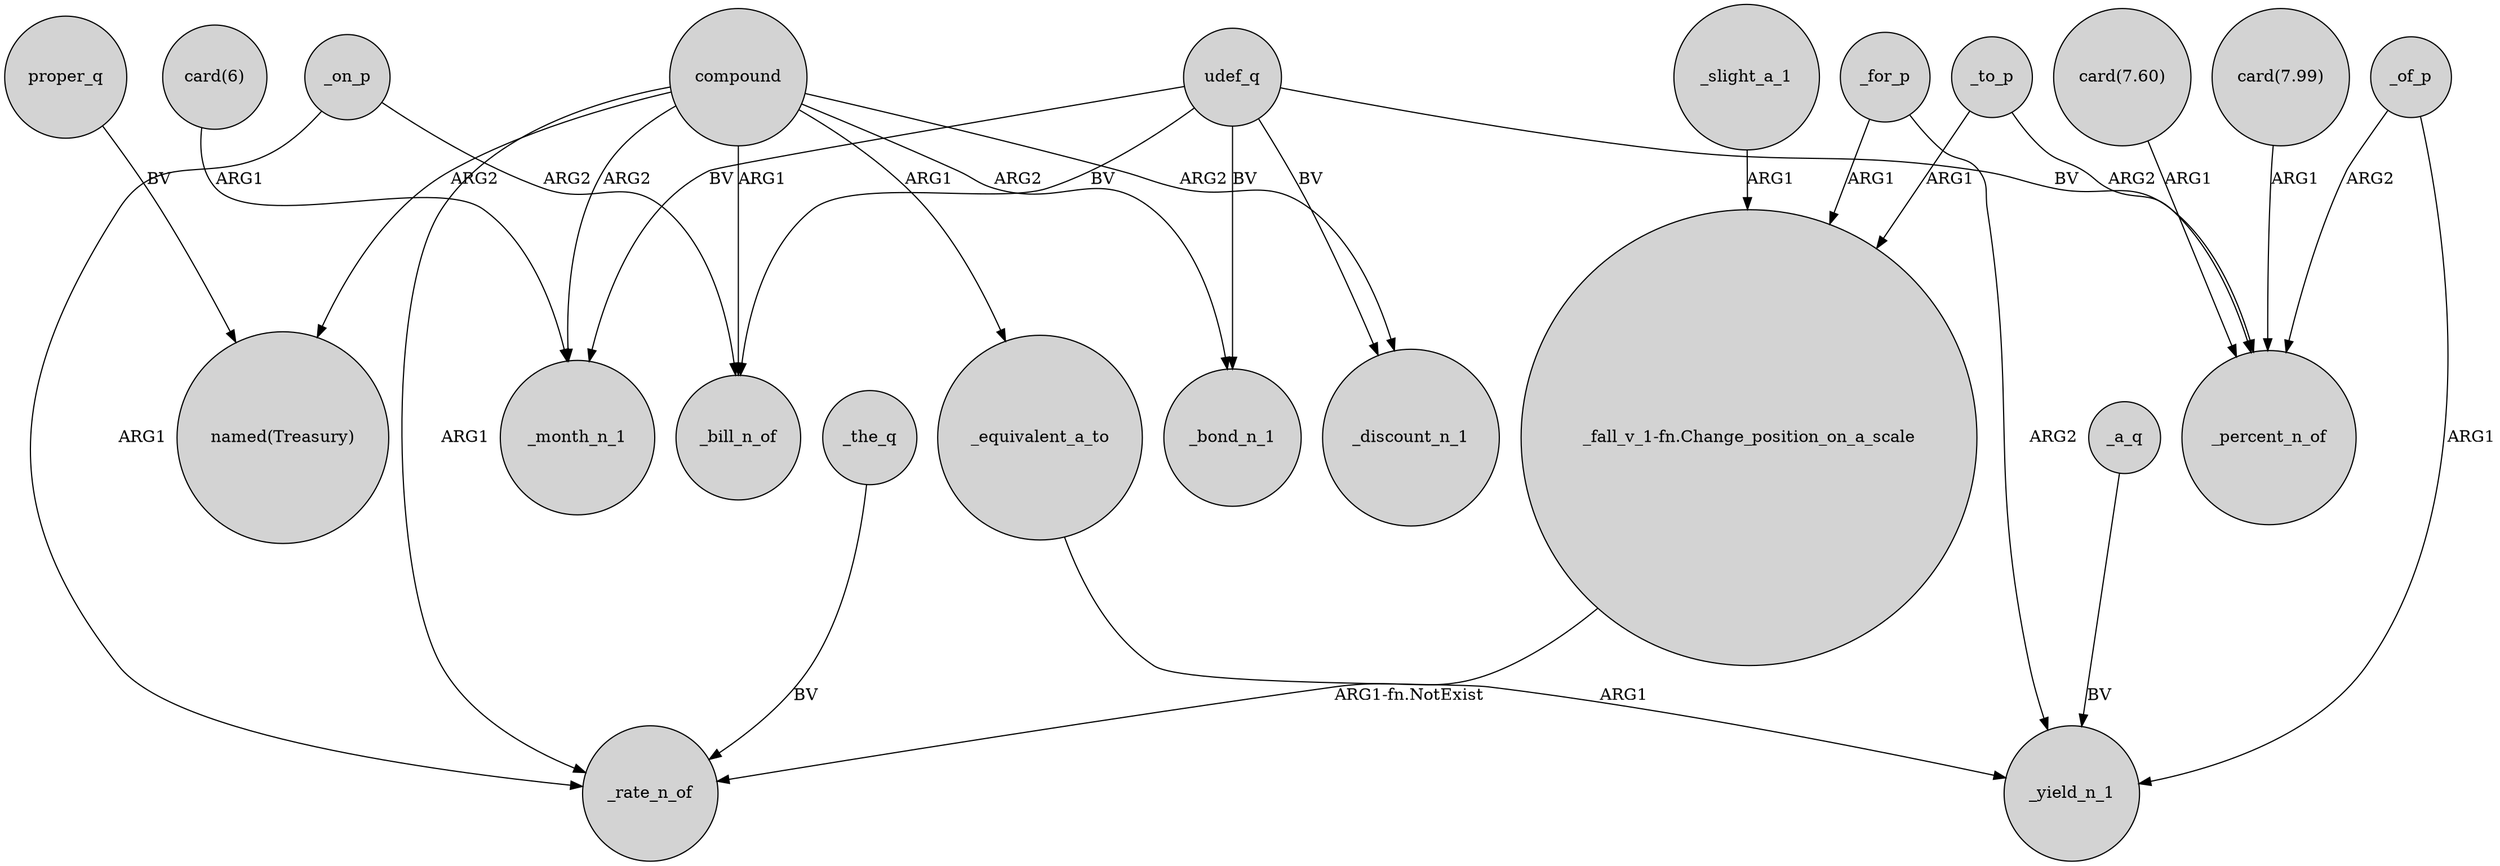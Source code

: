 digraph {
	node [shape=circle style=filled]
	compound -> "named(Treasury)" [label=ARG2]
	compound -> _month_n_1 [label=ARG2]
	compound -> _bill_n_of [label=ARG1]
	compound -> _rate_n_of [label=ARG1]
	_a_q -> _yield_n_1 [label=BV]
	"card(7.99)" -> _percent_n_of [label=ARG1]
	udef_q -> _bill_n_of [label=BV]
	"_fall_v_1-fn.Change_position_on_a_scale" -> _rate_n_of [label="ARG1-fn.NotExist"]
	_slight_a_1 -> "_fall_v_1-fn.Change_position_on_a_scale" [label=ARG1]
	udef_q -> _discount_n_1 [label=BV]
	udef_q -> _month_n_1 [label=BV]
	_for_p -> "_fall_v_1-fn.Change_position_on_a_scale" [label=ARG1]
	_the_q -> _rate_n_of [label=BV]
	_of_p -> _percent_n_of [label=ARG2]
	udef_q -> _bond_n_1 [label=BV]
	_of_p -> _yield_n_1 [label=ARG1]
	"card(7.60)" -> _percent_n_of [label=ARG1]
	proper_q -> "named(Treasury)" [label=BV]
	_for_p -> _yield_n_1 [label=ARG2]
	_on_p -> _bill_n_of [label=ARG2]
	compound -> _equivalent_a_to [label=ARG1]
	_to_p -> _percent_n_of [label=ARG2]
	compound -> _bond_n_1 [label=ARG2]
	_equivalent_a_to -> _yield_n_1 [label=ARG1]
	compound -> _discount_n_1 [label=ARG2]
	udef_q -> _percent_n_of [label=BV]
	"card(6)" -> _month_n_1 [label=ARG1]
	_on_p -> _rate_n_of [label=ARG1]
	_to_p -> "_fall_v_1-fn.Change_position_on_a_scale" [label=ARG1]
}

